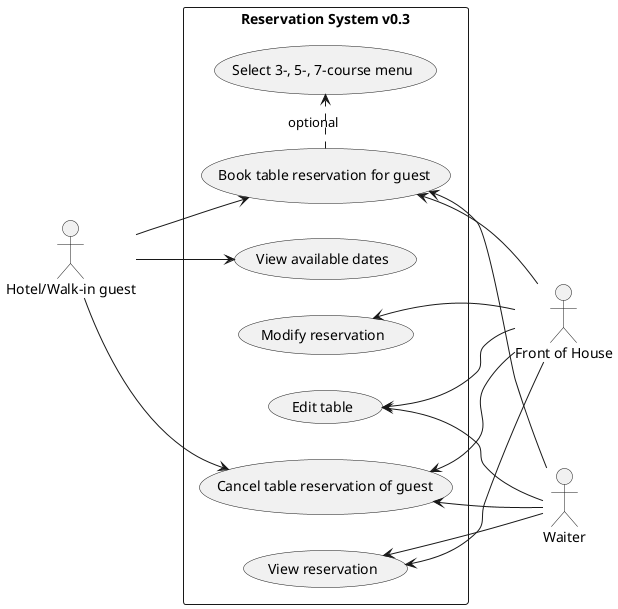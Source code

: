 @startuml

left to right direction

actor "Front of House" as FoH
actor Waiter
actor "Hotel/Walk-in guest" as Guest

rectangle "Reservation System v0.3" {
    (View available dates) as (TableAll)
    (Book table reservation for guest) as (TableBook)
    (Select 3-, 5-, 7-course menu) as (TableCourse)
    (Cancel table reservation of guest) as (TableCancel)
    (Edit table) as (EditTable)
    (View reservation) as (ViewReservation)
    (Modify reservation) as (ModifyReservation)

    Guest --> (TableAll)
    Guest --> (TableBook)
    (TableBook) .> (TableCourse) : optional
    Guest --> (TableCancel)

    (TableBook) <-- Waiter
    (TableCancel) <-- Waiter
    (EditTable) <--  Waiter
    (ViewReservation) <--  Waiter

    (TableBook) <-- FoH
    (TableCancel) <-- FoH
    (EditTable) <--  FoH
    (ViewReservation) <--  FoH
    (ModifyReservation) <--  FoH
}

@enduml
